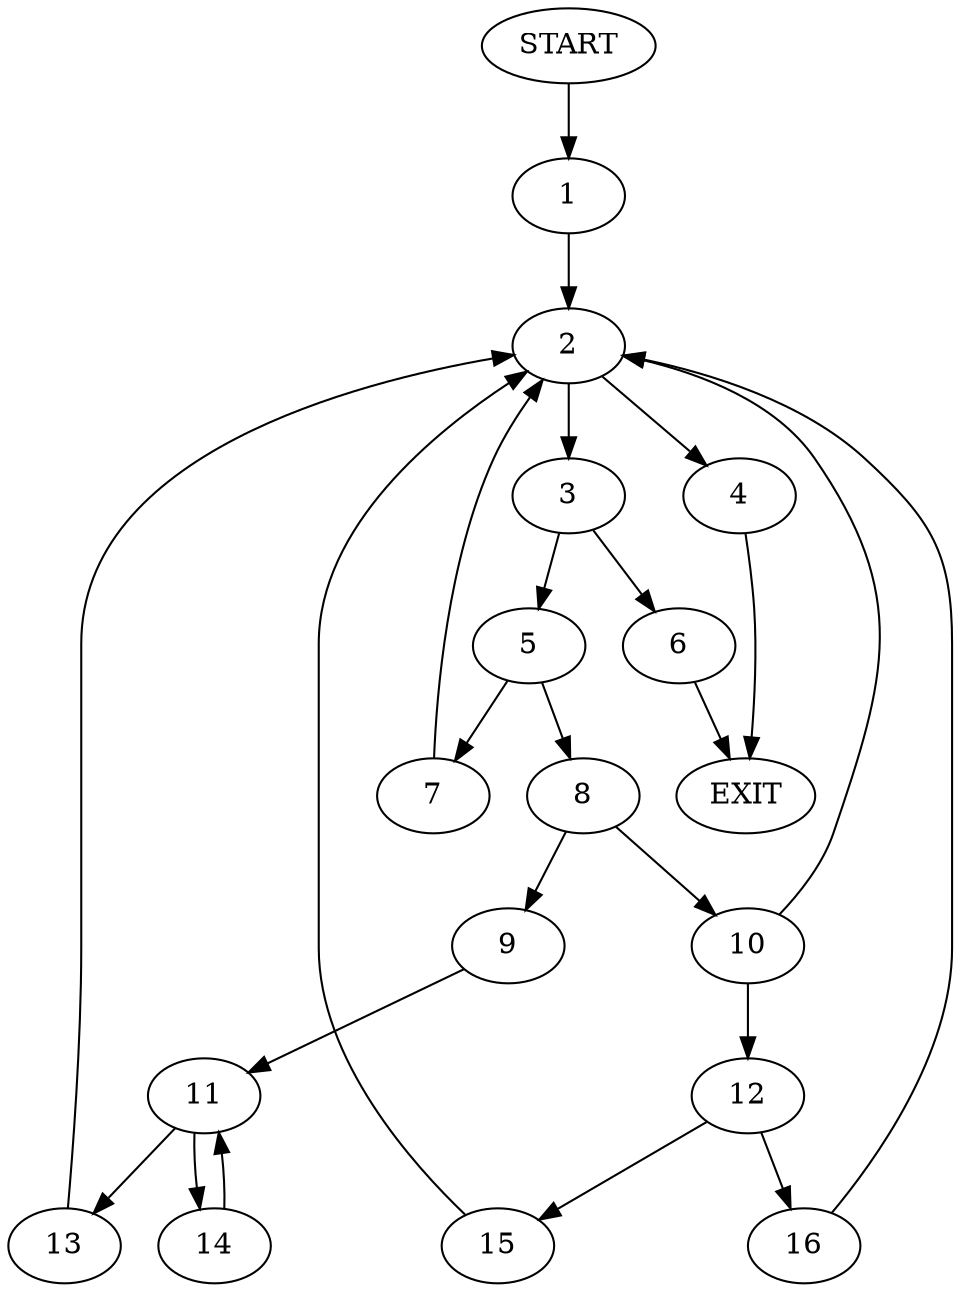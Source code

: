 digraph {
0 [label="START"]
17 [label="EXIT"]
0 -> 1
1 -> 2
2 -> 3
2 -> 4
3 -> 5
3 -> 6
4 -> 17
6 -> 17
5 -> 7
5 -> 8
8 -> 9
8 -> 10
7 -> 2
9 -> 11
10 -> 12
10 -> 2
11 -> 13
11 -> 14
13 -> 2
14 -> 11
12 -> 15
12 -> 16
16 -> 2
15 -> 2
}
